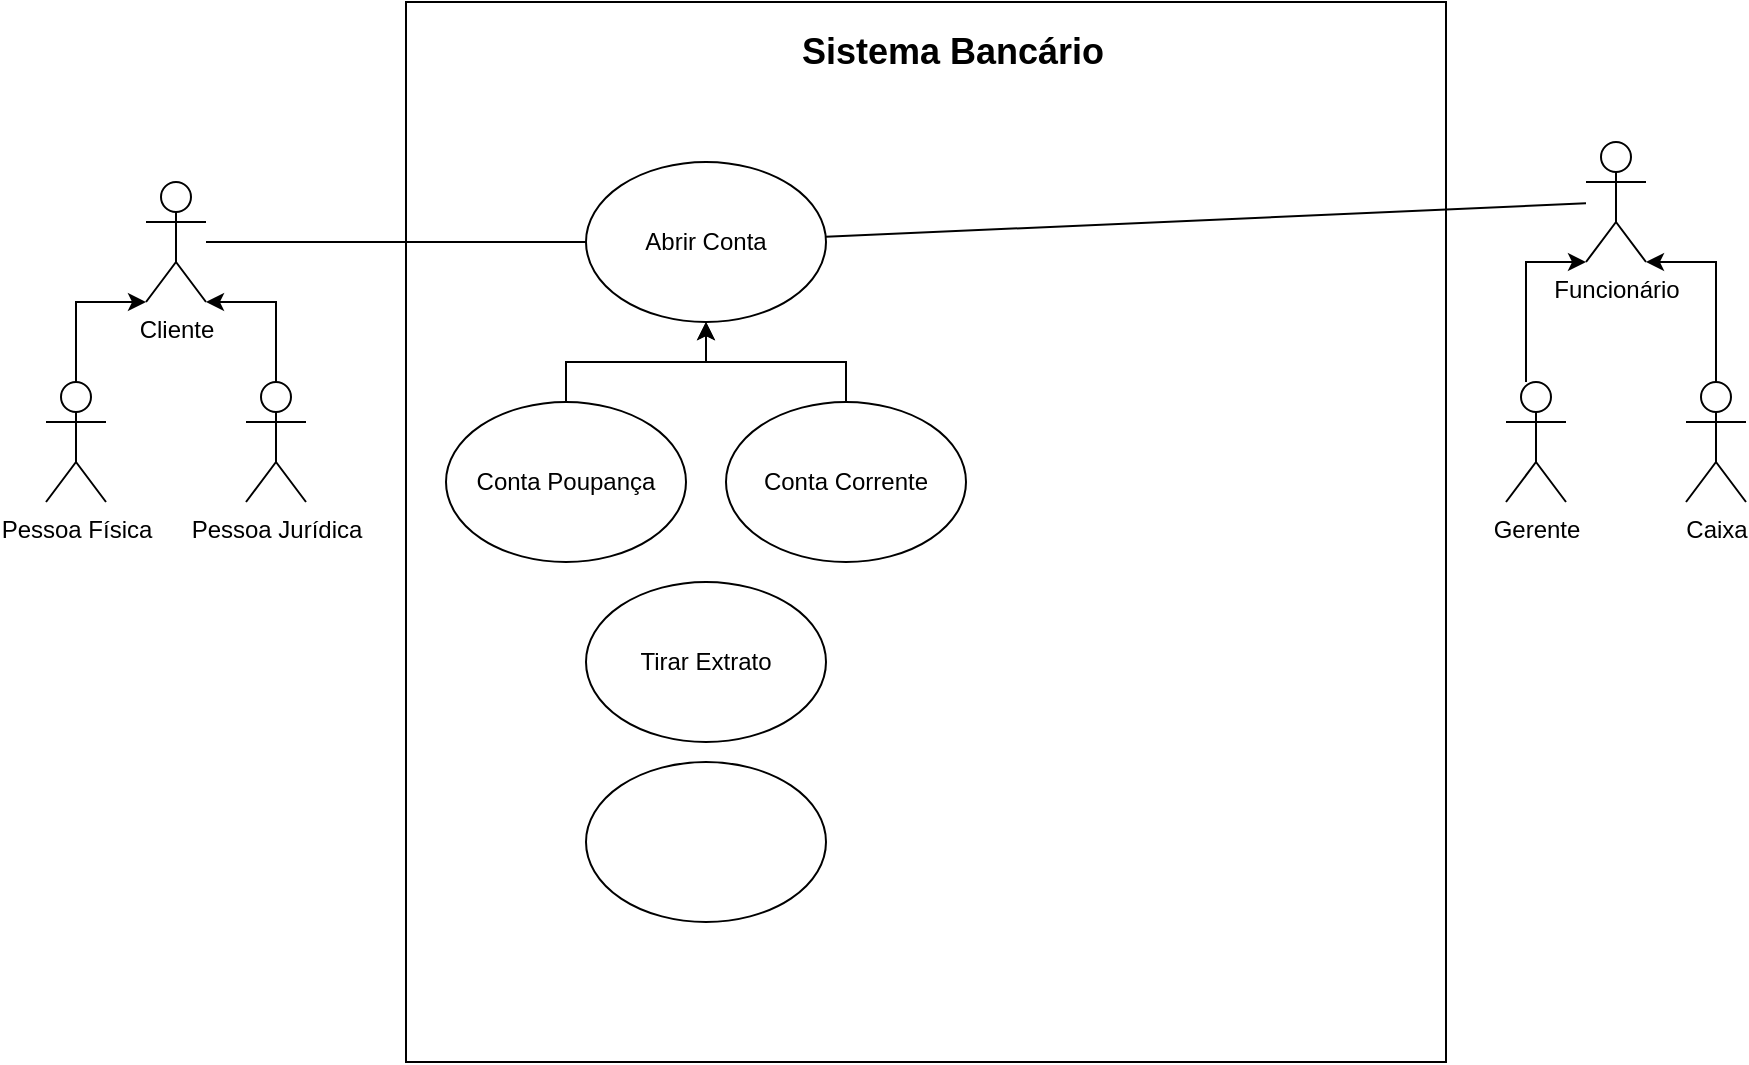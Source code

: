 <mxfile version="24.7.10">
  <diagram name="Página-1" id="OVypDS5loaO4sWUZ6Tkg">
    <mxGraphModel dx="1877" dy="557" grid="1" gridSize="10" guides="1" tooltips="1" connect="1" arrows="1" fold="1" page="1" pageScale="1" pageWidth="827" pageHeight="1169" math="0" shadow="0">
      <root>
        <mxCell id="0" />
        <mxCell id="1" parent="0" />
        <mxCell id="u-yBkC2X34SG5aHqilfK-1" value="Cliente" style="shape=umlActor;verticalLabelPosition=bottom;verticalAlign=top;html=1;outlineConnect=0;points=[[0,0.333,0,0,0],[0,1,0,0,0],[0.25,0.1,0,0,0],[0.5,0,0,0,0],[0.5,0.5,0,0,0],[0.75,0.1,0,0,0],[1,0.333,0,0,0],[1,1,0,0,0]];" vertex="1" parent="1">
          <mxGeometry x="10" y="140" width="30" height="60" as="geometry" />
        </mxCell>
        <mxCell id="u-yBkC2X34SG5aHqilfK-10" value="Pessoa Física&lt;div&gt;&lt;br&gt;&lt;/div&gt;" style="shape=umlActor;verticalLabelPosition=bottom;verticalAlign=top;html=1;outlineConnect=0;" vertex="1" parent="1">
          <mxGeometry x="-40" y="240" width="30" height="60" as="geometry" />
        </mxCell>
        <mxCell id="u-yBkC2X34SG5aHqilfK-11" value="&lt;div&gt;Pessoa Jurídica&lt;/div&gt;&lt;div&gt;&lt;br&gt;&lt;/div&gt;" style="shape=umlActor;verticalLabelPosition=bottom;verticalAlign=top;html=1;outlineConnect=0;" vertex="1" parent="1">
          <mxGeometry x="60" y="240" width="30" height="60" as="geometry" />
        </mxCell>
        <mxCell id="u-yBkC2X34SG5aHqilfK-19" value="Funcionário" style="shape=umlActor;verticalLabelPosition=bottom;verticalAlign=top;html=1;outlineConnect=0;" vertex="1" parent="1">
          <mxGeometry x="730" y="120" width="30" height="60" as="geometry" />
        </mxCell>
        <mxCell id="u-yBkC2X34SG5aHqilfK-21" value="Gerente" style="shape=umlActor;verticalLabelPosition=bottom;verticalAlign=top;html=1;outlineConnect=0;" vertex="1" parent="1">
          <mxGeometry x="690" y="240" width="30" height="60" as="geometry" />
        </mxCell>
        <mxCell id="u-yBkC2X34SG5aHqilfK-27" value="" style="rounded=0;whiteSpace=wrap;html=1;" vertex="1" parent="1">
          <mxGeometry x="140" y="50" width="520" height="530" as="geometry" />
        </mxCell>
        <mxCell id="u-yBkC2X34SG5aHqilfK-29" value="&lt;b&gt;&lt;font style=&quot;font-size: 18px;&quot;&gt;Sistema Bancário&lt;/font&gt;&lt;/b&gt;" style="text;html=1;align=center;verticalAlign=middle;whiteSpace=wrap;rounded=0;" vertex="1" parent="1">
          <mxGeometry x="336" y="60" width="155" height="30" as="geometry" />
        </mxCell>
        <mxCell id="u-yBkC2X34SG5aHqilfK-31" value="Abrir Conta" style="ellipse;whiteSpace=wrap;html=1;" vertex="1" parent="1">
          <mxGeometry x="230" y="130" width="120" height="80" as="geometry" />
        </mxCell>
        <mxCell id="u-yBkC2X34SG5aHqilfK-48" style="edgeStyle=orthogonalEdgeStyle;rounded=0;orthogonalLoop=1;jettySize=auto;html=1;" edge="1" parent="1" source="u-yBkC2X34SG5aHqilfK-32" target="u-yBkC2X34SG5aHqilfK-31">
          <mxGeometry relative="1" as="geometry" />
        </mxCell>
        <mxCell id="u-yBkC2X34SG5aHqilfK-32" value="Conta Corrente" style="ellipse;whiteSpace=wrap;html=1;" vertex="1" parent="1">
          <mxGeometry x="300" y="250" width="120" height="80" as="geometry" />
        </mxCell>
        <mxCell id="u-yBkC2X34SG5aHqilfK-47" style="edgeStyle=orthogonalEdgeStyle;rounded=0;orthogonalLoop=1;jettySize=auto;html=1;" edge="1" parent="1" source="u-yBkC2X34SG5aHqilfK-33" target="u-yBkC2X34SG5aHqilfK-31">
          <mxGeometry relative="1" as="geometry" />
        </mxCell>
        <mxCell id="u-yBkC2X34SG5aHqilfK-33" value="Conta Poupança" style="ellipse;whiteSpace=wrap;html=1;" vertex="1" parent="1">
          <mxGeometry x="160" y="250" width="120" height="80" as="geometry" />
        </mxCell>
        <mxCell id="u-yBkC2X34SG5aHqilfK-37" style="edgeStyle=orthogonalEdgeStyle;rounded=0;orthogonalLoop=1;jettySize=auto;html=1;entryX=0;entryY=1;entryDx=0;entryDy=0;entryPerimeter=0;" edge="1" parent="1" source="u-yBkC2X34SG5aHqilfK-21" target="u-yBkC2X34SG5aHqilfK-19">
          <mxGeometry relative="1" as="geometry">
            <Array as="points">
              <mxPoint x="700" y="180" />
            </Array>
          </mxGeometry>
        </mxCell>
        <mxCell id="u-yBkC2X34SG5aHqilfK-40" value="Caixa" style="shape=umlActor;verticalLabelPosition=bottom;verticalAlign=top;html=1;outlineConnect=0;" vertex="1" parent="1">
          <mxGeometry x="780" y="240" width="30" height="60" as="geometry" />
        </mxCell>
        <mxCell id="u-yBkC2X34SG5aHqilfK-42" style="edgeStyle=orthogonalEdgeStyle;rounded=0;orthogonalLoop=1;jettySize=auto;html=1;entryX=1;entryY=1;entryDx=0;entryDy=0;entryPerimeter=0;" edge="1" parent="1" source="u-yBkC2X34SG5aHqilfK-40" target="u-yBkC2X34SG5aHqilfK-19">
          <mxGeometry relative="1" as="geometry">
            <Array as="points">
              <mxPoint x="795" y="180" />
            </Array>
          </mxGeometry>
        </mxCell>
        <mxCell id="u-yBkC2X34SG5aHqilfK-44" style="edgeStyle=orthogonalEdgeStyle;rounded=0;orthogonalLoop=1;jettySize=auto;html=1;entryX=0;entryY=1;entryDx=0;entryDy=0;entryPerimeter=0;" edge="1" parent="1" source="u-yBkC2X34SG5aHqilfK-10" target="u-yBkC2X34SG5aHqilfK-1">
          <mxGeometry relative="1" as="geometry">
            <Array as="points">
              <mxPoint x="-25" y="200" />
            </Array>
          </mxGeometry>
        </mxCell>
        <mxCell id="u-yBkC2X34SG5aHqilfK-45" style="edgeStyle=orthogonalEdgeStyle;rounded=0;orthogonalLoop=1;jettySize=auto;html=1;entryX=1;entryY=1;entryDx=0;entryDy=0;entryPerimeter=0;" edge="1" parent="1" source="u-yBkC2X34SG5aHqilfK-11" target="u-yBkC2X34SG5aHqilfK-1">
          <mxGeometry relative="1" as="geometry">
            <Array as="points">
              <mxPoint x="75" y="200" />
            </Array>
          </mxGeometry>
        </mxCell>
        <mxCell id="u-yBkC2X34SG5aHqilfK-46" value="" style="endArrow=none;html=1;rounded=0;" edge="1" parent="1" source="u-yBkC2X34SG5aHqilfK-1" target="u-yBkC2X34SG5aHqilfK-31">
          <mxGeometry width="50" height="50" relative="1" as="geometry">
            <mxPoint x="20" y="200" as="sourcePoint" />
            <mxPoint x="70" y="150" as="targetPoint" />
          </mxGeometry>
        </mxCell>
        <mxCell id="u-yBkC2X34SG5aHqilfK-49" value="" style="endArrow=none;html=1;rounded=0;" edge="1" parent="1" source="u-yBkC2X34SG5aHqilfK-31" target="u-yBkC2X34SG5aHqilfK-19">
          <mxGeometry width="50" height="50" relative="1" as="geometry">
            <mxPoint x="560" y="200" as="sourcePoint" />
            <mxPoint x="610" y="150" as="targetPoint" />
          </mxGeometry>
        </mxCell>
        <mxCell id="u-yBkC2X34SG5aHqilfK-50" value="Tirar Extrato" style="ellipse;whiteSpace=wrap;html=1;" vertex="1" parent="1">
          <mxGeometry x="230" y="340" width="120" height="80" as="geometry" />
        </mxCell>
        <mxCell id="u-yBkC2X34SG5aHqilfK-51" value="" style="ellipse;whiteSpace=wrap;html=1;" vertex="1" parent="1">
          <mxGeometry x="230" y="430" width="120" height="80" as="geometry" />
        </mxCell>
      </root>
    </mxGraphModel>
  </diagram>
</mxfile>

